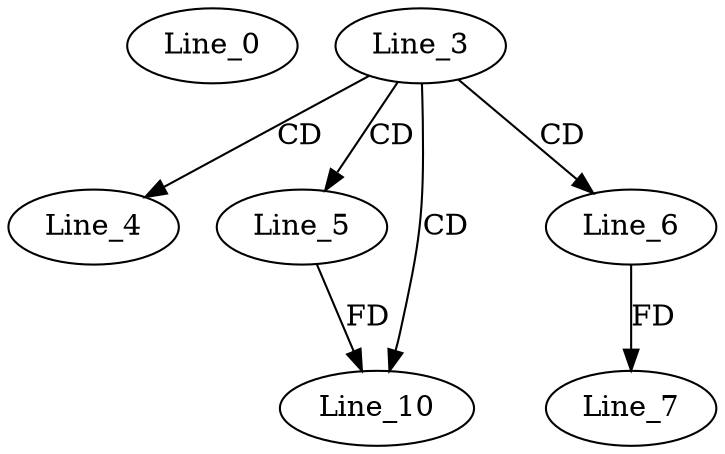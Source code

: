 digraph G {
  Line_0;
  Line_3;
  Line_4;
  Line_5;
  Line_6;
  Line_7;
  Line_10;
  Line_3 -> Line_4 [ label="CD" ];
  Line_3 -> Line_5 [ label="CD" ];
  Line_3 -> Line_6 [ label="CD" ];
  Line_6 -> Line_7 [ label="FD" ];
  Line_3 -> Line_10 [ label="CD" ];
  Line_5 -> Line_10 [ label="FD" ];
}
